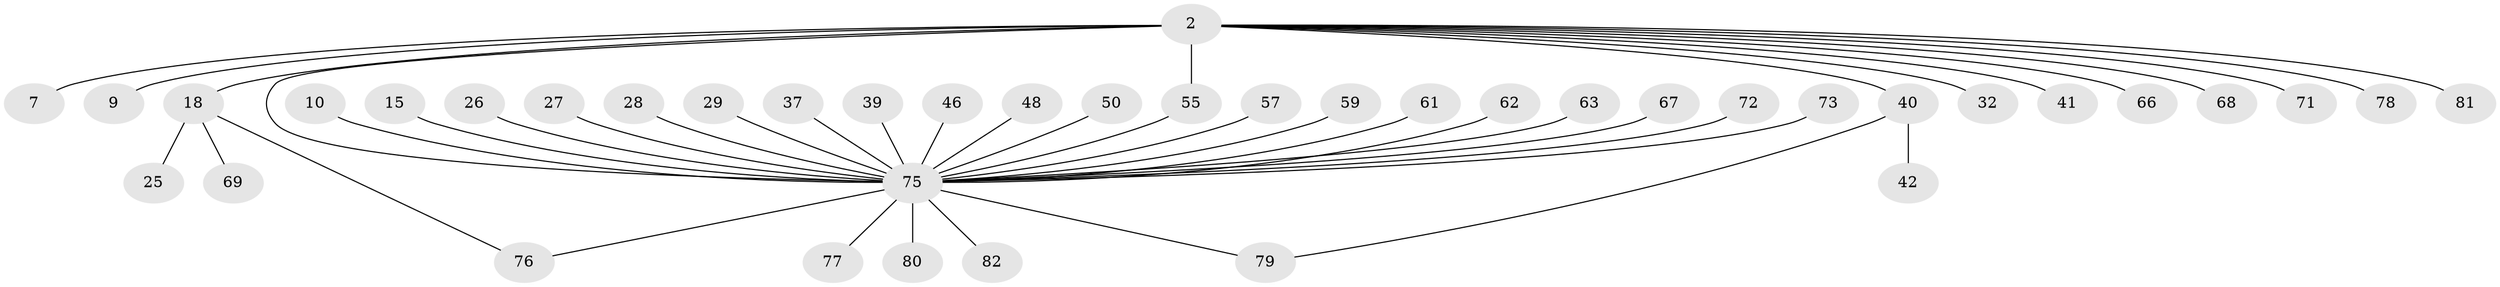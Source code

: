 // original degree distribution, {8: 0.012195121951219513, 15: 0.012195121951219513, 19: 0.012195121951219513, 4: 0.024390243902439025, 2: 0.2073170731707317, 1: 0.5609756097560976, 3: 0.10975609756097561, 5: 0.036585365853658534, 6: 0.024390243902439025}
// Generated by graph-tools (version 1.1) at 2025/46/03/09/25 04:46:54]
// undirected, 41 vertices, 43 edges
graph export_dot {
graph [start="1"]
  node [color=gray90,style=filled];
  2 [super="+1"];
  7;
  9;
  10;
  15;
  18 [super="+13"];
  25;
  26;
  27 [super="+6"];
  28;
  29;
  32;
  37 [super="+23"];
  39 [super="+20"];
  40 [super="+31"];
  41 [super="+4+22+30+38"];
  42;
  46;
  48 [super="+21"];
  50;
  55 [super="+16"];
  57;
  59 [super="+44"];
  61;
  62 [super="+60"];
  63 [super="+8"];
  66;
  67;
  68;
  69;
  71 [super="+64"];
  72;
  73;
  75 [super="+65+17+47+5"];
  76 [super="+24"];
  77;
  78;
  79 [super="+45+56"];
  80 [super="+74"];
  81 [super="+70"];
  82 [super="+19"];
  2 -- 18 [weight=3];
  2 -- 32;
  2 -- 55 [weight=2];
  2 -- 68;
  2 -- 66;
  2 -- 7;
  2 -- 40 [weight=2];
  2 -- 9;
  2 -- 78;
  2 -- 41;
  2 -- 71;
  2 -- 81;
  2 -- 75 [weight=4];
  10 -- 75;
  15 -- 75;
  18 -- 69;
  18 -- 25;
  18 -- 76;
  26 -- 75;
  27 -- 75;
  28 -- 75;
  29 -- 75;
  37 -- 75;
  39 -- 75;
  40 -- 42;
  40 -- 79;
  46 -- 75;
  48 -- 75;
  50 -- 75;
  55 -- 75;
  57 -- 75;
  59 -- 75;
  61 -- 75;
  62 -- 75;
  63 -- 75;
  67 -- 75;
  72 -- 75;
  73 -- 75;
  75 -- 77;
  75 -- 79;
  75 -- 80;
  75 -- 82;
  75 -- 76;
}

